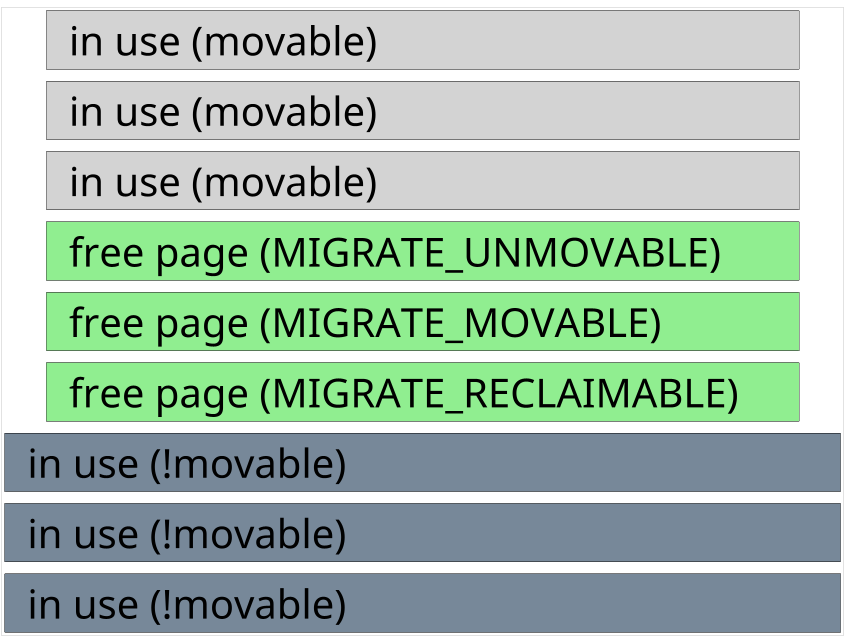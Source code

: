@startuml
!$font_size = 200
!$border_thick = 2

scale 1/5
skinparam ComponentStyle rectangle
skinparam Component {
    FontSize $font_size
    BorderThickness $border_thick
    BorderColor black
}
skinparam Rectangle {
    FontSize 0
    BorderThickness 0
    BackgroundColor transparent
}

skinparam ArrowThickness 10

rectangle free_list {
    component "  in use (movable)\t\t\t\t\t\t" as c1 #LightGrey
    component "  in use (movable)\t\t\t\t\t\t" as c2 #LightGrey
    component "  in use (movable)\t\t\t\t\t\t" as c3 #LightGrey
    component "  free page (MIGRATE_UNMOVABLE)\t" as c4 #LightGreen
    component "  free page (MIGRATE_MOVABLE)\t\t" as c5 #LightGreen
    component "  free page (MIGRATE_RECLAIMABLE)\t" as c6 #LightGreen
    component "  in use (!movable)\t\t\t\t\t\t" as c7 #LightSlateGrey
    component "  in use (!movable)\t\t\t\t\t\t" as c8 #LightSlateGrey
    component "  in use (!movable)\t\t\t\t\t\t" as c9 #LightSlateGrey

    c1-down[hidden]-c2
    c2-down[hidden]-c3
    c3-down[hidden]-c4
    c4-down[hidden]-c5
    c5-down[hidden]-c6
    c6-down[hidden]-c7
    c7-down[hidden]-c8
    c8-down[hidden]-c9
}

@enduml
